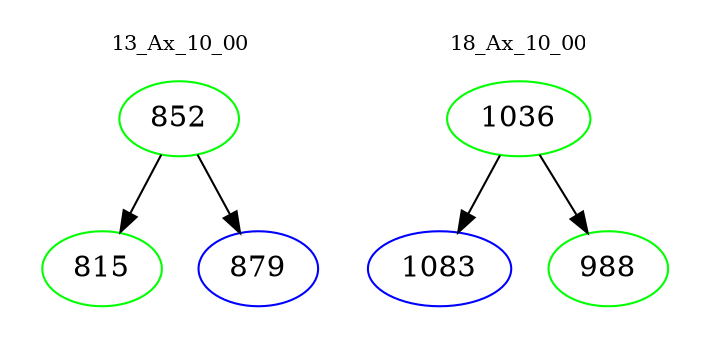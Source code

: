 digraph{
subgraph cluster_0 {
color = white
label = "13_Ax_10_00";
fontsize=10;
T0_852 [label="852", color="green"]
T0_852 -> T0_815 [color="black"]
T0_815 [label="815", color="green"]
T0_852 -> T0_879 [color="black"]
T0_879 [label="879", color="blue"]
}
subgraph cluster_1 {
color = white
label = "18_Ax_10_00";
fontsize=10;
T1_1036 [label="1036", color="green"]
T1_1036 -> T1_1083 [color="black"]
T1_1083 [label="1083", color="blue"]
T1_1036 -> T1_988 [color="black"]
T1_988 [label="988", color="green"]
}
}

